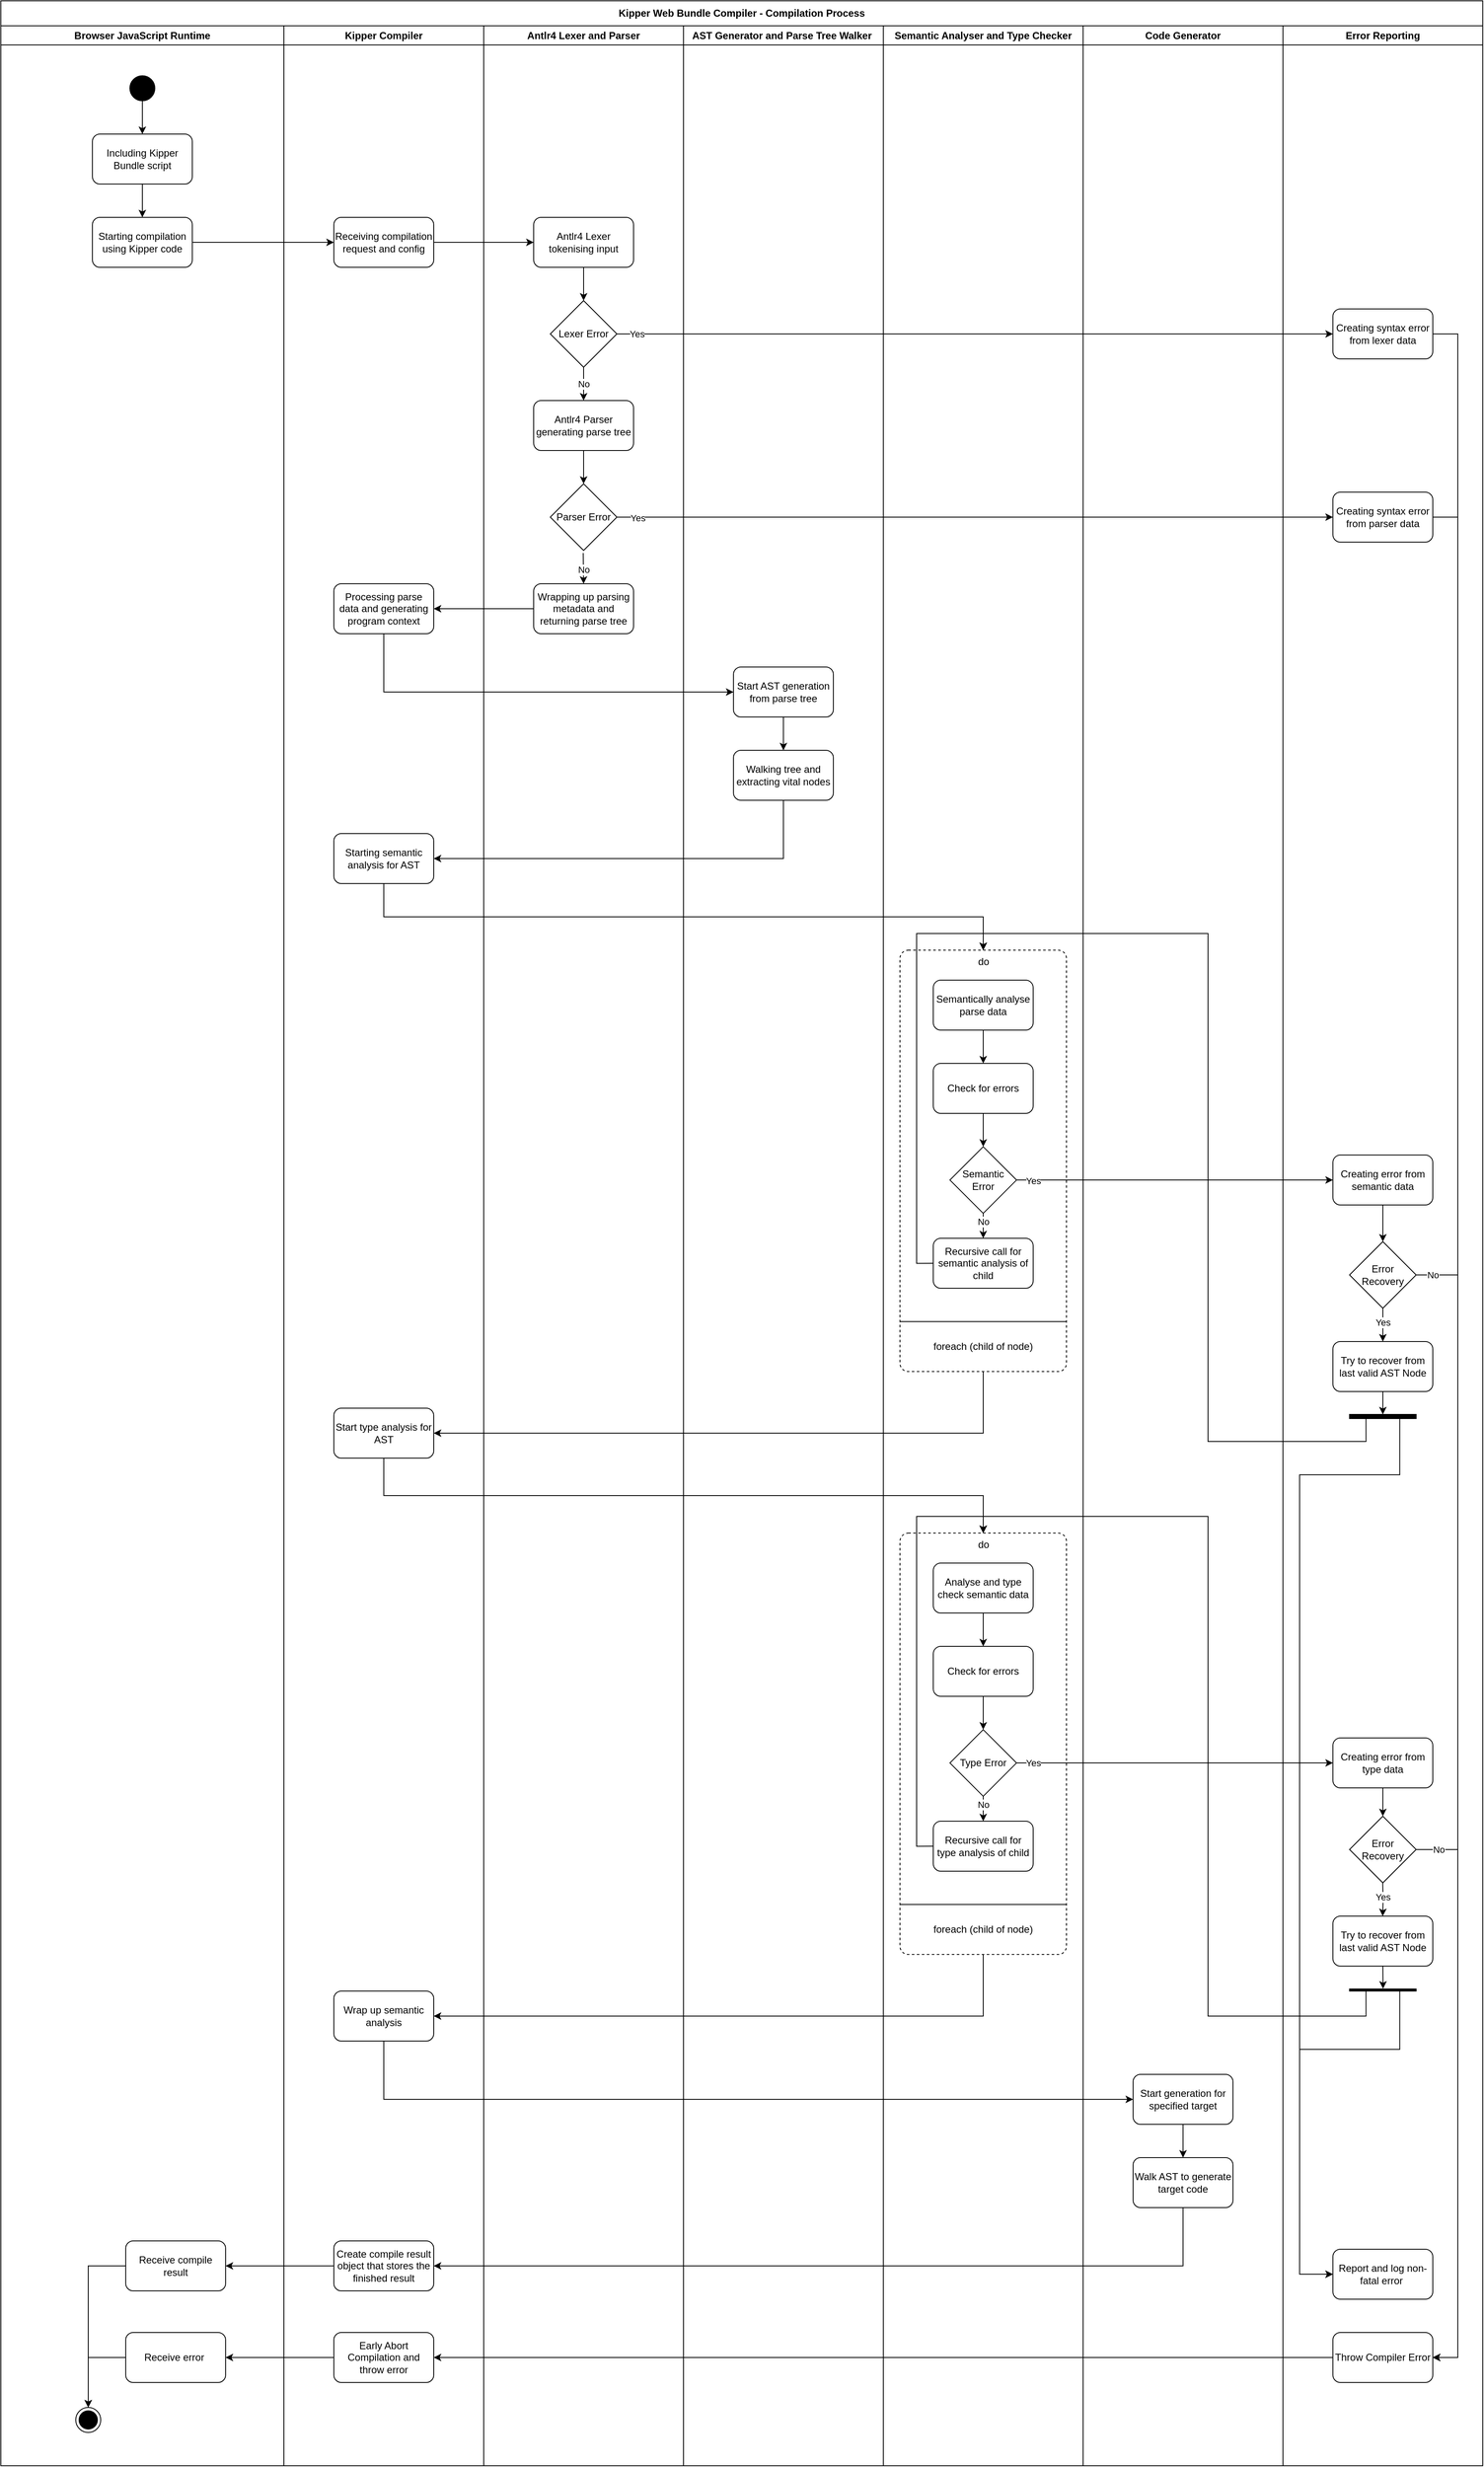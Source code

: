 <mxfile version="20.6.2" type="device"><diagram id="gKEPv_jkgYqBWtUEt1ZN" name="Page-1"><mxGraphModel dx="1354" dy="811" grid="1" gridSize="10" guides="1" tooltips="1" connect="1" arrows="1" fold="1" page="1" pageScale="1" pageWidth="827" pageHeight="1169" math="0" shadow="0"><root><mxCell id="0"/><mxCell id="1" parent="0"/><mxCell id="rTrIxMH_rLKdapRBKANG-1" value="Kipper Web Bundle Compiler - Compilation Process" style="swimlane;whiteSpace=wrap;html=1;startSize=30;" parent="1" vertex="1"><mxGeometry x="200" y="500" width="1780" height="2960" as="geometry"/></mxCell><mxCell id="rTrIxMH_rLKdapRBKANG-39" value="Browser JavaScript Runtime" style="swimlane;whiteSpace=wrap;html=1;startSize=23;" parent="rTrIxMH_rLKdapRBKANG-1" vertex="1"><mxGeometry y="30" width="340" height="2930" as="geometry"/></mxCell><mxCell id="lD_fsvYOHyx501Wu2xE4-50" style="edgeStyle=orthogonalEdgeStyle;rounded=0;orthogonalLoop=1;jettySize=auto;html=1;exitX=0.5;exitY=1;exitDx=0;exitDy=0;entryX=0.5;entryY=0;entryDx=0;entryDy=0;" parent="rTrIxMH_rLKdapRBKANG-39" source="lD_fsvYOHyx501Wu2xE4-48" target="lD_fsvYOHyx501Wu2xE4-49" edge="1"><mxGeometry relative="1" as="geometry"/></mxCell><mxCell id="lD_fsvYOHyx501Wu2xE4-48" value="" style="ellipse;fillColor=strokeColor;" parent="rTrIxMH_rLKdapRBKANG-39" vertex="1"><mxGeometry x="155" y="60" width="30" height="30" as="geometry"/></mxCell><mxCell id="lD_fsvYOHyx501Wu2xE4-54" style="edgeStyle=orthogonalEdgeStyle;rounded=0;orthogonalLoop=1;jettySize=auto;html=1;exitX=0.5;exitY=1;exitDx=0;exitDy=0;entryX=0.5;entryY=0;entryDx=0;entryDy=0;" parent="rTrIxMH_rLKdapRBKANG-39" source="lD_fsvYOHyx501Wu2xE4-49" target="lD_fsvYOHyx501Wu2xE4-53" edge="1"><mxGeometry relative="1" as="geometry"/></mxCell><mxCell id="lD_fsvYOHyx501Wu2xE4-49" value="Including Kipper Bundle script" style="rounded=1;whiteSpace=wrap;html=1;" parent="rTrIxMH_rLKdapRBKANG-39" vertex="1"><mxGeometry x="110" y="130" width="120" height="60" as="geometry"/></mxCell><mxCell id="lD_fsvYOHyx501Wu2xE4-53" value="Starting compilation using Kipper code" style="rounded=1;whiteSpace=wrap;html=1;" parent="rTrIxMH_rLKdapRBKANG-39" vertex="1"><mxGeometry x="110" y="230" width="120" height="60" as="geometry"/></mxCell><mxCell id="qNnWSE11q1p4gsckMTy1-138" value="Receive compile result" style="rounded=1;whiteSpace=wrap;html=1;" parent="rTrIxMH_rLKdapRBKANG-39" vertex="1"><mxGeometry x="150" y="2660" width="120" height="60" as="geometry"/></mxCell><mxCell id="lD_fsvYOHyx501Wu2xE4-98" value="Receive error&amp;nbsp;" style="rounded=1;whiteSpace=wrap;html=1;" parent="rTrIxMH_rLKdapRBKANG-39" vertex="1"><mxGeometry x="150" y="2770" width="120" height="60" as="geometry"/></mxCell><mxCell id="lD_fsvYOHyx501Wu2xE4-45" value="Kipper Compiler" style="swimlane;whiteSpace=wrap;html=1;startSize=23;" parent="rTrIxMH_rLKdapRBKANG-1" vertex="1"><mxGeometry x="340" y="30" width="240" height="2930" as="geometry"/></mxCell><mxCell id="lD_fsvYOHyx501Wu2xE4-55" value="Receiving compilation request and config" style="rounded=1;whiteSpace=wrap;html=1;" parent="lD_fsvYOHyx501Wu2xE4-45" vertex="1"><mxGeometry x="60" y="230" width="120" height="60" as="geometry"/></mxCell><mxCell id="lD_fsvYOHyx501Wu2xE4-62" value="Processing parse data and generating program context" style="rounded=1;whiteSpace=wrap;html=1;" parent="lD_fsvYOHyx501Wu2xE4-45" vertex="1"><mxGeometry x="60" y="670" width="120" height="60" as="geometry"/></mxCell><mxCell id="lD_fsvYOHyx501Wu2xE4-131" value="Starting semantic analysis for AST" style="rounded=1;whiteSpace=wrap;html=1;" parent="lD_fsvYOHyx501Wu2xE4-45" vertex="1"><mxGeometry x="60" y="970" width="120" height="60" as="geometry"/></mxCell><mxCell id="qNnWSE11q1p4gsckMTy1-84" value="Start type analysis for AST" style="rounded=1;whiteSpace=wrap;html=1;" parent="lD_fsvYOHyx501Wu2xE4-45" vertex="1"><mxGeometry x="60" y="1660" width="120" height="60" as="geometry"/></mxCell><mxCell id="qNnWSE11q1p4gsckMTy1-105" value="Wrap up semantic analysis" style="rounded=1;whiteSpace=wrap;html=1;" parent="lD_fsvYOHyx501Wu2xE4-45" vertex="1"><mxGeometry x="60" y="2360" width="120" height="60" as="geometry"/></mxCell><mxCell id="qNnWSE11q1p4gsckMTy1-135" value="Create compile result object that stores the finished result" style="rounded=1;whiteSpace=wrap;html=1;" parent="lD_fsvYOHyx501Wu2xE4-45" vertex="1"><mxGeometry x="60" y="2660" width="120" height="60" as="geometry"/></mxCell><mxCell id="lD_fsvYOHyx501Wu2xE4-46" value="Antlr4 Lexer and Parser" style="swimlane;whiteSpace=wrap;html=1;" parent="rTrIxMH_rLKdapRBKANG-1" vertex="1"><mxGeometry x="580" y="30" width="240" height="2930" as="geometry"/></mxCell><mxCell id="lD_fsvYOHyx501Wu2xE4-77" style="edgeStyle=orthogonalEdgeStyle;rounded=0;orthogonalLoop=1;jettySize=auto;html=1;exitX=0.5;exitY=1;exitDx=0;exitDy=0;entryX=0.5;entryY=0;entryDx=0;entryDy=0;" parent="lD_fsvYOHyx501Wu2xE4-46" source="lD_fsvYOHyx501Wu2xE4-57" target="lD_fsvYOHyx501Wu2xE4-76" edge="1"><mxGeometry relative="1" as="geometry"/></mxCell><mxCell id="lD_fsvYOHyx501Wu2xE4-57" value="Antlr4 Lexer tokenising input" style="rounded=1;whiteSpace=wrap;html=1;" parent="lD_fsvYOHyx501Wu2xE4-46" vertex="1"><mxGeometry x="60" y="230" width="120" height="60" as="geometry"/></mxCell><mxCell id="lD_fsvYOHyx501Wu2xE4-118" style="edgeStyle=orthogonalEdgeStyle;rounded=0;orthogonalLoop=1;jettySize=auto;html=1;exitX=0.5;exitY=1;exitDx=0;exitDy=0;entryX=0.5;entryY=0;entryDx=0;entryDy=0;" parent="lD_fsvYOHyx501Wu2xE4-46" source="lD_fsvYOHyx501Wu2xE4-59" target="lD_fsvYOHyx501Wu2xE4-117" edge="1"><mxGeometry relative="1" as="geometry"/></mxCell><mxCell id="lD_fsvYOHyx501Wu2xE4-59" value="Antlr4 Parser generating parse tree" style="rounded=1;whiteSpace=wrap;html=1;" parent="lD_fsvYOHyx501Wu2xE4-46" vertex="1"><mxGeometry x="60" y="450" width="120" height="60" as="geometry"/></mxCell><mxCell id="lD_fsvYOHyx501Wu2xE4-61" value="Wrapping up parsing metadata and returning parse tree" style="rounded=1;whiteSpace=wrap;html=1;" parent="lD_fsvYOHyx501Wu2xE4-46" vertex="1"><mxGeometry x="60" y="670" width="120" height="60" as="geometry"/></mxCell><mxCell id="lD_fsvYOHyx501Wu2xE4-79" style="edgeStyle=orthogonalEdgeStyle;rounded=0;orthogonalLoop=1;jettySize=auto;html=1;exitX=0.5;exitY=1;exitDx=0;exitDy=0;entryX=0.5;entryY=0;entryDx=0;entryDy=0;" parent="lD_fsvYOHyx501Wu2xE4-46" source="lD_fsvYOHyx501Wu2xE4-76" target="lD_fsvYOHyx501Wu2xE4-59" edge="1"><mxGeometry relative="1" as="geometry"><mxPoint x="250" y="520" as="targetPoint"/></mxGeometry></mxCell><mxCell id="lD_fsvYOHyx501Wu2xE4-83" value="No" style="edgeLabel;html=1;align=center;verticalAlign=middle;resizable=0;points=[];rotation=0;" parent="lD_fsvYOHyx501Wu2xE4-79" vertex="1" connectable="0"><mxGeometry x="-0.709" y="1" relative="1" as="geometry"><mxPoint x="-1" y="14" as="offset"/></mxGeometry></mxCell><mxCell id="lD_fsvYOHyx501Wu2xE4-76" value="Lexer Error" style="rhombus;whiteSpace=wrap;html=1;" parent="lD_fsvYOHyx501Wu2xE4-46" vertex="1"><mxGeometry x="80" y="330" width="80" height="80" as="geometry"/></mxCell><mxCell id="lD_fsvYOHyx501Wu2xE4-117" value="Parser Error" style="rhombus;whiteSpace=wrap;html=1;" parent="lD_fsvYOHyx501Wu2xE4-46" vertex="1"><mxGeometry x="80" y="550" width="80" height="80" as="geometry"/></mxCell><mxCell id="lD_fsvYOHyx501Wu2xE4-128" style="edgeStyle=orthogonalEdgeStyle;rounded=0;orthogonalLoop=1;jettySize=auto;html=1;exitX=0.494;exitY=1.039;exitDx=0;exitDy=0;entryX=0.5;entryY=0;entryDx=0;entryDy=0;exitPerimeter=0;" parent="lD_fsvYOHyx501Wu2xE4-46" source="lD_fsvYOHyx501Wu2xE4-117" target="lD_fsvYOHyx501Wu2xE4-61" edge="1"><mxGeometry relative="1" as="geometry"><mxPoint x="130" y="420" as="sourcePoint"/><mxPoint x="130" y="460" as="targetPoint"/></mxGeometry></mxCell><mxCell id="lD_fsvYOHyx501Wu2xE4-129" value="No" style="edgeLabel;html=1;align=center;verticalAlign=middle;resizable=0;points=[];rotation=0;" parent="lD_fsvYOHyx501Wu2xE4-128" vertex="1" connectable="0"><mxGeometry x="-0.709" y="1" relative="1" as="geometry"><mxPoint x="-1" y="14" as="offset"/></mxGeometry></mxCell><mxCell id="lD_fsvYOHyx501Wu2xE4-51" value="Semantic Analyser and Type Checker" style="swimlane;whiteSpace=wrap;html=1;" parent="rTrIxMH_rLKdapRBKANG-1" vertex="1"><mxGeometry x="1060" y="30" width="240" height="2930" as="geometry"/></mxCell><mxCell id="PXY_vTfpR6_ZcEI7w9oy-1" value="do" style="html=1;align=center;verticalAlign=top;rounded=1;absoluteArcSize=1;arcSize=20;dashed=1;" parent="lD_fsvYOHyx501Wu2xE4-51" vertex="1"><mxGeometry x="20" y="1110" width="200" height="506.05" as="geometry"/></mxCell><mxCell id="qNnWSE11q1p4gsckMTy1-1" value="foreach (child of node)" style="text;html=1;strokeColor=none;fillColor=none;align=center;verticalAlign=middle;whiteSpace=wrap;rounded=0;" parent="lD_fsvYOHyx501Wu2xE4-51" vertex="1"><mxGeometry x="20" y="1556.05" width="200" height="60" as="geometry"/></mxCell><mxCell id="qNnWSE11q1p4gsckMTy1-3" value="" style="endArrow=none;html=1;rounded=0;exitX=0;exitY=0;exitDx=0;exitDy=0;entryX=1;entryY=0;entryDx=0;entryDy=0;" parent="lD_fsvYOHyx501Wu2xE4-51" source="qNnWSE11q1p4gsckMTy1-1" target="qNnWSE11q1p4gsckMTy1-1" edge="1"><mxGeometry width="50" height="50" relative="1" as="geometry"><mxPoint x="170" y="1460" as="sourcePoint"/><mxPoint x="220" y="1410" as="targetPoint"/></mxGeometry></mxCell><mxCell id="1PVicmv3kLT_THhFPuSL-1" style="edgeStyle=orthogonalEdgeStyle;rounded=0;orthogonalLoop=1;jettySize=auto;html=1;exitX=0;exitY=0.5;exitDx=0;exitDy=0;entryX=0.5;entryY=0;entryDx=0;entryDy=0;strokeColor=default;strokeWidth=1;endArrow=classic;endFill=1;" parent="lD_fsvYOHyx501Wu2xE4-51" source="qNnWSE11q1p4gsckMTy1-4" target="PXY_vTfpR6_ZcEI7w9oy-1" edge="1"><mxGeometry relative="1" as="geometry"><Array as="points"><mxPoint x="40" y="1486"/><mxPoint x="40" y="1090"/><mxPoint x="120" y="1090"/></Array></mxGeometry></mxCell><mxCell id="qNnWSE11q1p4gsckMTy1-4" value="Recursive call for semantic analysis of child" style="rounded=1;whiteSpace=wrap;html=1;strokeColor=default;fillColor=none;" parent="lD_fsvYOHyx501Wu2xE4-51" vertex="1"><mxGeometry x="60" y="1456.05" width="120" height="60" as="geometry"/></mxCell><mxCell id="qNnWSE11q1p4gsckMTy1-6" value="Semantically analyse&lt;br&gt;parse data" style="rounded=1;whiteSpace=wrap;html=1;strokeColor=default;fillColor=none;" parent="lD_fsvYOHyx501Wu2xE4-51" vertex="1"><mxGeometry x="60" y="1146.05" width="120" height="60" as="geometry"/></mxCell><mxCell id="qNnWSE11q1p4gsckMTy1-71" style="edgeStyle=orthogonalEdgeStyle;rounded=0;orthogonalLoop=1;jettySize=auto;html=1;exitX=0.5;exitY=1;exitDx=0;exitDy=0;entryX=0.5;entryY=0;entryDx=0;entryDy=0;" parent="lD_fsvYOHyx501Wu2xE4-51" source="qNnWSE11q1p4gsckMTy1-7" target="qNnWSE11q1p4gsckMTy1-70" edge="1"><mxGeometry relative="1" as="geometry"/></mxCell><mxCell id="qNnWSE11q1p4gsckMTy1-7" value="Check for errors" style="rounded=1;whiteSpace=wrap;html=1;strokeColor=default;fillColor=none;" parent="lD_fsvYOHyx501Wu2xE4-51" vertex="1"><mxGeometry x="60" y="1246.05" width="120" height="60" as="geometry"/></mxCell><mxCell id="qNnWSE11q1p4gsckMTy1-8" style="edgeStyle=orthogonalEdgeStyle;rounded=0;orthogonalLoop=1;jettySize=auto;html=1;exitX=0.5;exitY=1;exitDx=0;exitDy=0;entryX=0.5;entryY=0;entryDx=0;entryDy=0;" parent="lD_fsvYOHyx501Wu2xE4-51" source="qNnWSE11q1p4gsckMTy1-6" target="qNnWSE11q1p4gsckMTy1-7" edge="1"><mxGeometry relative="1" as="geometry"/></mxCell><mxCell id="qNnWSE11q1p4gsckMTy1-72" style="edgeStyle=orthogonalEdgeStyle;rounded=0;orthogonalLoop=1;jettySize=auto;html=1;exitX=0.5;exitY=1;exitDx=0;exitDy=0;entryX=0.5;entryY=0;entryDx=0;entryDy=0;" parent="lD_fsvYOHyx501Wu2xE4-51" source="qNnWSE11q1p4gsckMTy1-70" target="qNnWSE11q1p4gsckMTy1-4" edge="1"><mxGeometry relative="1" as="geometry"><mxPoint x="-70" y="1356.05" as="sourcePoint"/><mxPoint x="-70" y="1456.05" as="targetPoint"/><Array as="points"><mxPoint x="120" y="1446.05"/><mxPoint x="120" y="1446.05"/></Array></mxGeometry></mxCell><mxCell id="qNnWSE11q1p4gsckMTy1-83" value="No" style="edgeLabel;html=1;align=center;verticalAlign=middle;resizable=0;points=[];" parent="qNnWSE11q1p4gsckMTy1-72" vertex="1" connectable="0"><mxGeometry x="0.529" y="-1" relative="1" as="geometry"><mxPoint x="1" y="-13" as="offset"/></mxGeometry></mxCell><mxCell id="qNnWSE11q1p4gsckMTy1-70" value="Semantic Error" style="rhombus;whiteSpace=wrap;html=1;" parent="lD_fsvYOHyx501Wu2xE4-51" vertex="1"><mxGeometry x="80" y="1346.05" width="80" height="80" as="geometry"/></mxCell><mxCell id="qNnWSE11q1p4gsckMTy1-87" value="do" style="html=1;align=center;verticalAlign=top;rounded=1;absoluteArcSize=1;arcSize=20;dashed=1;" parent="lD_fsvYOHyx501Wu2xE4-51" vertex="1"><mxGeometry x="20" y="1810.0" width="200" height="506.05" as="geometry"/></mxCell><mxCell id="qNnWSE11q1p4gsckMTy1-88" value="foreach (child of node)" style="text;html=1;strokeColor=none;fillColor=none;align=center;verticalAlign=middle;whiteSpace=wrap;rounded=0;" parent="lD_fsvYOHyx501Wu2xE4-51" vertex="1"><mxGeometry x="20" y="2256.05" width="200" height="60" as="geometry"/></mxCell><mxCell id="qNnWSE11q1p4gsckMTy1-89" value="" style="endArrow=none;html=1;rounded=0;exitX=0;exitY=0;exitDx=0;exitDy=0;entryX=1;entryY=0;entryDx=0;entryDy=0;" parent="lD_fsvYOHyx501Wu2xE4-51" source="qNnWSE11q1p4gsckMTy1-88" target="qNnWSE11q1p4gsckMTy1-88" edge="1"><mxGeometry width="50" height="50" relative="1" as="geometry"><mxPoint x="-1090" y="1610.0" as="sourcePoint"/><mxPoint x="-1040" y="1560.0" as="targetPoint"/></mxGeometry></mxCell><mxCell id="1PVicmv3kLT_THhFPuSL-2" style="edgeStyle=orthogonalEdgeStyle;rounded=0;orthogonalLoop=1;jettySize=auto;html=1;exitX=0;exitY=0.5;exitDx=0;exitDy=0;entryX=0.5;entryY=0;entryDx=0;entryDy=0;strokeColor=default;strokeWidth=1;endArrow=classic;endFill=1;" parent="lD_fsvYOHyx501Wu2xE4-51" source="qNnWSE11q1p4gsckMTy1-91" target="qNnWSE11q1p4gsckMTy1-87" edge="1"><mxGeometry relative="1" as="geometry"><Array as="points"><mxPoint x="40" y="2186"/><mxPoint x="40" y="1790"/><mxPoint x="120" y="1790"/></Array></mxGeometry></mxCell><mxCell id="qNnWSE11q1p4gsckMTy1-91" value="Recursive call for type analysis of child" style="rounded=1;whiteSpace=wrap;html=1;strokeColor=default;fillColor=none;" parent="lD_fsvYOHyx501Wu2xE4-51" vertex="1"><mxGeometry x="60" y="2156.05" width="120" height="60" as="geometry"/></mxCell><mxCell id="qNnWSE11q1p4gsckMTy1-92" value="Analyse and type check semantic data" style="rounded=1;whiteSpace=wrap;html=1;strokeColor=default;fillColor=none;" parent="lD_fsvYOHyx501Wu2xE4-51" vertex="1"><mxGeometry x="60" y="1846.05" width="120" height="60" as="geometry"/></mxCell><mxCell id="qNnWSE11q1p4gsckMTy1-94" value="Check for errors" style="rounded=1;whiteSpace=wrap;html=1;strokeColor=default;fillColor=none;" parent="lD_fsvYOHyx501Wu2xE4-51" vertex="1"><mxGeometry x="60" y="1946.05" width="120" height="60" as="geometry"/></mxCell><mxCell id="qNnWSE11q1p4gsckMTy1-95" style="edgeStyle=orthogonalEdgeStyle;rounded=0;orthogonalLoop=1;jettySize=auto;html=1;exitX=0.5;exitY=1;exitDx=0;exitDy=0;entryX=0.5;entryY=0;entryDx=0;entryDy=0;" parent="lD_fsvYOHyx501Wu2xE4-51" source="qNnWSE11q1p4gsckMTy1-92" target="qNnWSE11q1p4gsckMTy1-94" edge="1"><mxGeometry relative="1" as="geometry"/></mxCell><mxCell id="qNnWSE11q1p4gsckMTy1-96" style="edgeStyle=orthogonalEdgeStyle;rounded=0;orthogonalLoop=1;jettySize=auto;html=1;exitX=0.5;exitY=1;exitDx=0;exitDy=0;entryX=0.5;entryY=0;entryDx=0;entryDy=0;" parent="lD_fsvYOHyx501Wu2xE4-51" source="qNnWSE11q1p4gsckMTy1-98" target="qNnWSE11q1p4gsckMTy1-91" edge="1"><mxGeometry relative="1" as="geometry"><mxPoint x="-1330" y="1506.05" as="sourcePoint"/><mxPoint x="-1330" y="1606.05" as="targetPoint"/><Array as="points"><mxPoint x="120" y="2146.05"/><mxPoint x="120" y="2146.05"/></Array></mxGeometry></mxCell><mxCell id="qNnWSE11q1p4gsckMTy1-97" value="No" style="edgeLabel;html=1;align=center;verticalAlign=middle;resizable=0;points=[];" parent="qNnWSE11q1p4gsckMTy1-96" vertex="1" connectable="0"><mxGeometry x="0.529" y="-1" relative="1" as="geometry"><mxPoint x="1" y="-13" as="offset"/></mxGeometry></mxCell><mxCell id="qNnWSE11q1p4gsckMTy1-98" value="Type Error" style="rhombus;whiteSpace=wrap;html=1;" parent="lD_fsvYOHyx501Wu2xE4-51" vertex="1"><mxGeometry x="80" y="2046.05" width="80" height="80" as="geometry"/></mxCell><mxCell id="qNnWSE11q1p4gsckMTy1-93" style="edgeStyle=orthogonalEdgeStyle;rounded=0;orthogonalLoop=1;jettySize=auto;html=1;exitX=0.5;exitY=1;exitDx=0;exitDy=0;entryX=0.5;entryY=0;entryDx=0;entryDy=0;" parent="lD_fsvYOHyx501Wu2xE4-51" source="qNnWSE11q1p4gsckMTy1-94" target="qNnWSE11q1p4gsckMTy1-98" edge="1"><mxGeometry relative="1" as="geometry"/></mxCell><mxCell id="lD_fsvYOHyx501Wu2xE4-52" value="Code Generator" style="swimlane;whiteSpace=wrap;html=1;" parent="rTrIxMH_rLKdapRBKANG-1" vertex="1"><mxGeometry x="1300" y="30" width="240" height="2930" as="geometry"/></mxCell><mxCell id="qNnWSE11q1p4gsckMTy1-134" style="edgeStyle=orthogonalEdgeStyle;rounded=0;orthogonalLoop=1;jettySize=auto;html=1;exitX=0.5;exitY=1;exitDx=0;exitDy=0;entryX=0.5;entryY=0;entryDx=0;entryDy=0;" parent="lD_fsvYOHyx501Wu2xE4-52" source="qNnWSE11q1p4gsckMTy1-131" target="qNnWSE11q1p4gsckMTy1-133" edge="1"><mxGeometry relative="1" as="geometry"/></mxCell><mxCell id="qNnWSE11q1p4gsckMTy1-131" value="Start generation for specified target" style="rounded=1;whiteSpace=wrap;html=1;" parent="lD_fsvYOHyx501Wu2xE4-52" vertex="1"><mxGeometry x="60" y="2460" width="120" height="60" as="geometry"/></mxCell><mxCell id="qNnWSE11q1p4gsckMTy1-133" value="Walk AST to generate target code" style="rounded=1;whiteSpace=wrap;html=1;" parent="lD_fsvYOHyx501Wu2xE4-52" vertex="1"><mxGeometry x="60" y="2560" width="120" height="60" as="geometry"/></mxCell><mxCell id="lD_fsvYOHyx501Wu2xE4-56" style="edgeStyle=orthogonalEdgeStyle;rounded=0;orthogonalLoop=1;jettySize=auto;html=1;exitX=1;exitY=0.5;exitDx=0;exitDy=0;entryX=0;entryY=0.5;entryDx=0;entryDy=0;" parent="rTrIxMH_rLKdapRBKANG-1" source="lD_fsvYOHyx501Wu2xE4-53" target="lD_fsvYOHyx501Wu2xE4-55" edge="1"><mxGeometry relative="1" as="geometry"/></mxCell><mxCell id="lD_fsvYOHyx501Wu2xE4-58" style="edgeStyle=orthogonalEdgeStyle;rounded=0;orthogonalLoop=1;jettySize=auto;html=1;exitX=1;exitY=0.5;exitDx=0;exitDy=0;entryX=0;entryY=0.5;entryDx=0;entryDy=0;" parent="rTrIxMH_rLKdapRBKANG-1" source="lD_fsvYOHyx501Wu2xE4-55" target="lD_fsvYOHyx501Wu2xE4-57" edge="1"><mxGeometry relative="1" as="geometry"/></mxCell><mxCell id="lD_fsvYOHyx501Wu2xE4-63" value="" style="edgeStyle=orthogonalEdgeStyle;rounded=0;orthogonalLoop=1;jettySize=auto;html=1;" parent="rTrIxMH_rLKdapRBKANG-1" source="lD_fsvYOHyx501Wu2xE4-61" target="lD_fsvYOHyx501Wu2xE4-62" edge="1"><mxGeometry relative="1" as="geometry"/></mxCell><mxCell id="lD_fsvYOHyx501Wu2xE4-94" style="edgeStyle=orthogonalEdgeStyle;rounded=0;orthogonalLoop=1;jettySize=auto;html=1;exitX=1;exitY=0.5;exitDx=0;exitDy=0;entryX=0;entryY=0.5;entryDx=0;entryDy=0;" parent="rTrIxMH_rLKdapRBKANG-1" source="lD_fsvYOHyx501Wu2xE4-76" target="lD_fsvYOHyx501Wu2xE4-103" edge="1"><mxGeometry relative="1" as="geometry"><mxPoint x="1500" y="400" as="targetPoint"/></mxGeometry></mxCell><mxCell id="lD_fsvYOHyx501Wu2xE4-95" value="Yes" style="edgeLabel;html=1;align=center;verticalAlign=middle;resizable=0;points=[];" parent="lD_fsvYOHyx501Wu2xE4-94" vertex="1" connectable="0"><mxGeometry x="-0.952" y="-1" relative="1" as="geometry"><mxPoint x="3" y="-1" as="offset"/></mxGeometry></mxCell><mxCell id="lD_fsvYOHyx501Wu2xE4-102" value="Error Reporting" style="swimlane;whiteSpace=wrap;html=1;" parent="rTrIxMH_rLKdapRBKANG-1" vertex="1"><mxGeometry x="1540" y="30" width="240" height="2930" as="geometry"/></mxCell><mxCell id="lD_fsvYOHyx501Wu2xE4-103" value="Creating syntax error from lexer data" style="rounded=1;whiteSpace=wrap;html=1;" parent="lD_fsvYOHyx501Wu2xE4-102" vertex="1"><mxGeometry x="60" y="340" width="120" height="60" as="geometry"/></mxCell><mxCell id="lD_fsvYOHyx501Wu2xE4-124" value="Creating syntax error from parser data" style="rounded=1;whiteSpace=wrap;html=1;" parent="lD_fsvYOHyx501Wu2xE4-102" vertex="1"><mxGeometry x="60" y="560" width="120" height="60" as="geometry"/></mxCell><mxCell id="qNnWSE11q1p4gsckMTy1-112" style="edgeStyle=orthogonalEdgeStyle;rounded=0;orthogonalLoop=1;jettySize=auto;html=1;exitX=0.5;exitY=1;exitDx=0;exitDy=0;entryX=0.5;entryY=0;entryDx=0;entryDy=0;" parent="lD_fsvYOHyx501Wu2xE4-102" source="qNnWSE11q1p4gsckMTy1-75" target="qNnWSE11q1p4gsckMTy1-111" edge="1"><mxGeometry relative="1" as="geometry"/></mxCell><mxCell id="qNnWSE11q1p4gsckMTy1-75" value="Creating error from semantic data" style="rounded=1;whiteSpace=wrap;html=1;" parent="lD_fsvYOHyx501Wu2xE4-102" vertex="1"><mxGeometry x="60" y="1356.05" width="120" height="60" as="geometry"/></mxCell><mxCell id="qNnWSE11q1p4gsckMTy1-123" value="" style="edgeStyle=orthogonalEdgeStyle;rounded=0;orthogonalLoop=1;jettySize=auto;html=1;" parent="lD_fsvYOHyx501Wu2xE4-102" source="qNnWSE11q1p4gsckMTy1-101" target="qNnWSE11q1p4gsckMTy1-120" edge="1"><mxGeometry relative="1" as="geometry"/></mxCell><mxCell id="qNnWSE11q1p4gsckMTy1-101" value="Creating error from type data" style="rounded=1;whiteSpace=wrap;html=1;" parent="lD_fsvYOHyx501Wu2xE4-102" vertex="1"><mxGeometry x="60" y="2056.05" width="120" height="60" as="geometry"/></mxCell><mxCell id="qNnWSE11q1p4gsckMTy1-117" style="edgeStyle=orthogonalEdgeStyle;rounded=0;orthogonalLoop=1;jettySize=auto;html=1;exitX=0.5;exitY=1;exitDx=0;exitDy=0;entryX=0.5;entryY=0;entryDx=0;entryDy=0;" parent="lD_fsvYOHyx501Wu2xE4-102" source="qNnWSE11q1p4gsckMTy1-111" target="qNnWSE11q1p4gsckMTy1-116" edge="1"><mxGeometry relative="1" as="geometry"><mxPoint x="210" y="1570" as="targetPoint"/><Array as="points"/></mxGeometry></mxCell><mxCell id="qNnWSE11q1p4gsckMTy1-127" value="Yes" style="edgeLabel;html=1;align=center;verticalAlign=middle;resizable=0;points=[];" parent="qNnWSE11q1p4gsckMTy1-117" vertex="1" connectable="0"><mxGeometry x="-0.387" y="-1" relative="1" as="geometry"><mxPoint x="1" y="4" as="offset"/></mxGeometry></mxCell><mxCell id="qNnWSE11q1p4gsckMTy1-111" value="Error Recovery" style="rhombus;whiteSpace=wrap;html=1;" parent="lD_fsvYOHyx501Wu2xE4-102" vertex="1"><mxGeometry x="80" y="1460" width="80" height="80" as="geometry"/></mxCell><mxCell id="y4kjYGuphGOJIPJwW7Hs-2" style="edgeStyle=orthogonalEdgeStyle;rounded=0;orthogonalLoop=1;jettySize=auto;html=1;exitX=0.5;exitY=1;exitDx=0;exitDy=0;strokeColor=default;strokeWidth=1;endArrow=classic;endFill=1;" parent="lD_fsvYOHyx501Wu2xE4-102" source="qNnWSE11q1p4gsckMTy1-116" target="y4kjYGuphGOJIPJwW7Hs-1" edge="1"><mxGeometry relative="1" as="geometry"/></mxCell><mxCell id="qNnWSE11q1p4gsckMTy1-116" value="Try to recover from last valid AST Node" style="rounded=1;whiteSpace=wrap;html=1;" parent="lD_fsvYOHyx501Wu2xE4-102" vertex="1"><mxGeometry x="60" y="1580" width="120" height="60" as="geometry"/></mxCell><mxCell id="qNnWSE11q1p4gsckMTy1-120" value="Error Recovery" style="rhombus;whiteSpace=wrap;html=1;" parent="lD_fsvYOHyx501Wu2xE4-102" vertex="1"><mxGeometry x="80" y="2150" width="80" height="80" as="geometry"/></mxCell><mxCell id="y4kjYGuphGOJIPJwW7Hs-9" style="edgeStyle=orthogonalEdgeStyle;rounded=0;orthogonalLoop=1;jettySize=auto;html=1;exitX=0.5;exitY=1;exitDx=0;exitDy=0;entryX=-0.151;entryY=0.497;entryDx=0;entryDy=0;entryPerimeter=0;strokeColor=default;strokeWidth=1;endArrow=classic;endFill=1;" parent="lD_fsvYOHyx501Wu2xE4-102" source="qNnWSE11q1p4gsckMTy1-121" target="y4kjYGuphGOJIPJwW7Hs-6" edge="1"><mxGeometry relative="1" as="geometry"/></mxCell><mxCell id="qNnWSE11q1p4gsckMTy1-121" value="Try to recover from last valid AST Node" style="rounded=1;whiteSpace=wrap;html=1;" parent="lD_fsvYOHyx501Wu2xE4-102" vertex="1"><mxGeometry x="60" y="2270" width="120" height="60" as="geometry"/></mxCell><mxCell id="qNnWSE11q1p4gsckMTy1-119" style="edgeStyle=orthogonalEdgeStyle;rounded=0;orthogonalLoop=1;jettySize=auto;html=1;exitX=0.5;exitY=1;exitDx=0;exitDy=0;entryX=0.5;entryY=0;entryDx=0;entryDy=0;" parent="lD_fsvYOHyx501Wu2xE4-102" edge="1"><mxGeometry relative="1" as="geometry"><mxPoint x="119.83" y="2230" as="sourcePoint"/><mxPoint x="119.83" y="2270" as="targetPoint"/></mxGeometry></mxCell><mxCell id="qNnWSE11q1p4gsckMTy1-130" value="Yes" style="edgeLabel;html=1;align=center;verticalAlign=middle;resizable=0;points=[];" parent="qNnWSE11q1p4gsckMTy1-119" vertex="1" connectable="0"><mxGeometry x="-0.833" y="-2" relative="1" as="geometry"><mxPoint x="2" y="13" as="offset"/></mxGeometry></mxCell><mxCell id="lD_fsvYOHyx501Wu2xE4-96" value="" style="ellipse;html=1;shape=endState;fillColor=strokeColor;" parent="lD_fsvYOHyx501Wu2xE4-102" vertex="1"><mxGeometry x="-1450" y="2860" width="30" height="30" as="geometry"/></mxCell><mxCell id="lD_fsvYOHyx501Wu2xE4-111" value="Early Abort Compilation and throw error" style="rounded=1;whiteSpace=wrap;html=1;" parent="lD_fsvYOHyx501Wu2xE4-102" vertex="1"><mxGeometry x="-1140" y="2770" width="120" height="60" as="geometry"/></mxCell><mxCell id="lD_fsvYOHyx501Wu2xE4-104" value="Throw Compiler Error" style="rounded=1;whiteSpace=wrap;html=1;" parent="lD_fsvYOHyx501Wu2xE4-102" vertex="1"><mxGeometry x="60" y="2770" width="120" height="60" as="geometry"/></mxCell><mxCell id="lD_fsvYOHyx501Wu2xE4-115" style="edgeStyle=orthogonalEdgeStyle;rounded=0;orthogonalLoop=1;jettySize=auto;html=1;exitX=0;exitY=0.5;exitDx=0;exitDy=0;entryX=1;entryY=0.5;entryDx=0;entryDy=0;" parent="lD_fsvYOHyx501Wu2xE4-102" source="lD_fsvYOHyx501Wu2xE4-104" target="lD_fsvYOHyx501Wu2xE4-111" edge="1"><mxGeometry relative="1" as="geometry"/></mxCell><mxCell id="lD_fsvYOHyx501Wu2xE4-116" style="edgeStyle=orthogonalEdgeStyle;rounded=0;orthogonalLoop=1;jettySize=auto;html=1;exitX=1;exitY=0.5;exitDx=0;exitDy=0;entryX=1;entryY=0.5;entryDx=0;entryDy=0;" parent="lD_fsvYOHyx501Wu2xE4-102" source="lD_fsvYOHyx501Wu2xE4-103" target="lD_fsvYOHyx501Wu2xE4-104" edge="1"><mxGeometry relative="1" as="geometry"><Array as="points"><mxPoint x="210" y="370"/><mxPoint x="210" y="2800"/></Array></mxGeometry></mxCell><mxCell id="lD_fsvYOHyx501Wu2xE4-127" style="edgeStyle=orthogonalEdgeStyle;rounded=0;orthogonalLoop=1;jettySize=auto;html=1;exitX=1;exitY=0.5;exitDx=0;exitDy=0;entryX=1;entryY=0.5;entryDx=0;entryDy=0;" parent="lD_fsvYOHyx501Wu2xE4-102" source="lD_fsvYOHyx501Wu2xE4-124" target="lD_fsvYOHyx501Wu2xE4-104" edge="1"><mxGeometry relative="1" as="geometry"><Array as="points"><mxPoint x="210" y="590"/><mxPoint x="210" y="2800"/></Array></mxGeometry></mxCell><mxCell id="qNnWSE11q1p4gsckMTy1-77" style="edgeStyle=orthogonalEdgeStyle;rounded=0;orthogonalLoop=1;jettySize=auto;html=1;exitX=1;exitY=0.5;exitDx=0;exitDy=0;entryX=1;entryY=0.5;entryDx=0;entryDy=0;" parent="lD_fsvYOHyx501Wu2xE4-102" source="qNnWSE11q1p4gsckMTy1-111" target="lD_fsvYOHyx501Wu2xE4-104" edge="1"><mxGeometry relative="1" as="geometry"><Array as="points"><mxPoint x="210" y="1500"/><mxPoint x="210" y="2800"/></Array></mxGeometry></mxCell><mxCell id="qNnWSE11q1p4gsckMTy1-113" value="No" style="edgeLabel;html=1;align=center;verticalAlign=middle;resizable=0;points=[];" parent="qNnWSE11q1p4gsckMTy1-77" vertex="1" connectable="0"><mxGeometry x="-0.972" relative="1" as="geometry"><mxPoint as="offset"/></mxGeometry></mxCell><mxCell id="qNnWSE11q1p4gsckMTy1-124" style="edgeStyle=orthogonalEdgeStyle;rounded=0;orthogonalLoop=1;jettySize=auto;html=1;exitX=1;exitY=0.5;exitDx=0;exitDy=0;entryX=1;entryY=0.5;entryDx=0;entryDy=0;" parent="lD_fsvYOHyx501Wu2xE4-102" source="qNnWSE11q1p4gsckMTy1-120" target="lD_fsvYOHyx501Wu2xE4-104" edge="1"><mxGeometry relative="1" as="geometry"><Array as="points"><mxPoint x="210" y="2190"/><mxPoint x="210" y="2800"/></Array></mxGeometry></mxCell><mxCell id="qNnWSE11q1p4gsckMTy1-125" value="No" style="edgeLabel;html=1;align=center;verticalAlign=middle;resizable=0;points=[];" parent="qNnWSE11q1p4gsckMTy1-124" vertex="1" connectable="0"><mxGeometry x="-0.922" y="-2" relative="1" as="geometry"><mxPoint y="-2" as="offset"/></mxGeometry></mxCell><mxCell id="qNnWSE11q1p4gsckMTy1-142" value="Report and log non-fatal error&amp;nbsp;" style="rounded=1;whiteSpace=wrap;html=1;strokeColor=default;fillColor=none;" parent="lD_fsvYOHyx501Wu2xE4-102" vertex="1"><mxGeometry x="60" y="2670" width="120" height="60" as="geometry"/></mxCell><mxCell id="y4kjYGuphGOJIPJwW7Hs-1" value="" style="html=1;points=[];perimeter=orthogonalPerimeter;fillColor=strokeColor;rotation=90;" parent="lD_fsvYOHyx501Wu2xE4-102" vertex="1"><mxGeometry x="117.5" y="1630" width="5" height="80" as="geometry"/></mxCell><mxCell id="y4kjYGuphGOJIPJwW7Hs-4" value="" style="endArrow=classic;html=1;rounded=0;strokeColor=default;strokeWidth=1;exitX=0.967;exitY=0.246;exitDx=0;exitDy=0;exitPerimeter=0;edgeStyle=orthogonalEdgeStyle;" parent="lD_fsvYOHyx501Wu2xE4-102" source="y4kjYGuphGOJIPJwW7Hs-1" target="qNnWSE11q1p4gsckMTy1-142" edge="1"><mxGeometry width="50" height="50" relative="1" as="geometry"><mxPoint x="250" y="1780" as="sourcePoint"/><mxPoint x="220" y="1950" as="targetPoint"/><Array as="points"><mxPoint x="140" y="1740"/><mxPoint x="20" y="1740"/><mxPoint x="20" y="2700"/></Array></mxGeometry></mxCell><mxCell id="y4kjYGuphGOJIPJwW7Hs-6" value="" style="html=1;points=[];perimeter=orthogonalPerimeter;fillColor=strokeColor;rotation=90;" parent="lD_fsvYOHyx501Wu2xE4-102" vertex="1"><mxGeometry x="118.75" y="2318.73" width="2.5" height="80" as="geometry"/></mxCell><mxCell id="y4kjYGuphGOJIPJwW7Hs-7" value="" style="endArrow=classic;html=1;rounded=0;strokeColor=default;strokeWidth=1;exitX=0.967;exitY=0.246;exitDx=0;exitDy=0;exitPerimeter=0;edgeStyle=orthogonalEdgeStyle;entryX=0;entryY=0.5;entryDx=0;entryDy=0;" parent="lD_fsvYOHyx501Wu2xE4-102" source="y4kjYGuphGOJIPJwW7Hs-6" target="qNnWSE11q1p4gsckMTy1-142" edge="1"><mxGeometry width="50" height="50" relative="1" as="geometry"><mxPoint x="-1490" y="1939.98" as="sourcePoint"/><mxPoint x="60" y="3390.033" as="targetPoint"/><Array as="points"><mxPoint x="140" y="2430"/><mxPoint x="20" y="2430"/><mxPoint x="20" y="2700"/></Array></mxGeometry></mxCell><mxCell id="lD_fsvYOHyx501Wu2xE4-125" style="edgeStyle=orthogonalEdgeStyle;rounded=0;orthogonalLoop=1;jettySize=auto;html=1;exitX=1;exitY=0.5;exitDx=0;exitDy=0;entryX=0;entryY=0.5;entryDx=0;entryDy=0;" parent="rTrIxMH_rLKdapRBKANG-1" source="lD_fsvYOHyx501Wu2xE4-117" target="lD_fsvYOHyx501Wu2xE4-124" edge="1"><mxGeometry relative="1" as="geometry"/></mxCell><mxCell id="lD_fsvYOHyx501Wu2xE4-130" value="Yes" style="edgeLabel;html=1;align=center;verticalAlign=middle;resizable=0;points=[];" parent="lD_fsvYOHyx501Wu2xE4-125" vertex="1" connectable="0"><mxGeometry x="-0.942" y="-1" relative="1" as="geometry"><mxPoint as="offset"/></mxGeometry></mxCell><mxCell id="PXY_vTfpR6_ZcEI7w9oy-2" style="edgeStyle=orthogonalEdgeStyle;rounded=0;orthogonalLoop=1;jettySize=auto;html=1;exitX=0.5;exitY=1;exitDx=0;exitDy=0;entryX=0.5;entryY=0;entryDx=0;entryDy=0;" parent="rTrIxMH_rLKdapRBKANG-1" source="lD_fsvYOHyx501Wu2xE4-131" target="PXY_vTfpR6_ZcEI7w9oy-1" edge="1"><mxGeometry relative="1" as="geometry"/></mxCell><mxCell id="qNnWSE11q1p4gsckMTy1-76" style="edgeStyle=orthogonalEdgeStyle;rounded=0;orthogonalLoop=1;jettySize=auto;html=1;exitX=1;exitY=0.5;exitDx=0;exitDy=0;entryX=0;entryY=0.5;entryDx=0;entryDy=0;" parent="rTrIxMH_rLKdapRBKANG-1" source="qNnWSE11q1p4gsckMTy1-70" target="qNnWSE11q1p4gsckMTy1-75" edge="1"><mxGeometry relative="1" as="geometry"/></mxCell><mxCell id="qNnWSE11q1p4gsckMTy1-78" value="Yes" style="edgeLabel;html=1;align=center;verticalAlign=middle;resizable=0;points=[];" parent="qNnWSE11q1p4gsckMTy1-76" vertex="1" connectable="0"><mxGeometry x="-0.898" y="-1" relative="1" as="geometry"><mxPoint as="offset"/></mxGeometry></mxCell><mxCell id="qNnWSE11q1p4gsckMTy1-85" style="edgeStyle=orthogonalEdgeStyle;rounded=0;orthogonalLoop=1;jettySize=auto;html=1;exitX=0.5;exitY=1;exitDx=0;exitDy=0;entryX=1;entryY=0.5;entryDx=0;entryDy=0;" parent="rTrIxMH_rLKdapRBKANG-1" source="qNnWSE11q1p4gsckMTy1-1" target="qNnWSE11q1p4gsckMTy1-84" edge="1"><mxGeometry relative="1" as="geometry"/></mxCell><mxCell id="qNnWSE11q1p4gsckMTy1-100" style="edgeStyle=orthogonalEdgeStyle;rounded=0;orthogonalLoop=1;jettySize=auto;html=1;exitX=0.5;exitY=1;exitDx=0;exitDy=0;entryX=0.5;entryY=0;entryDx=0;entryDy=0;" parent="rTrIxMH_rLKdapRBKANG-1" source="qNnWSE11q1p4gsckMTy1-84" target="qNnWSE11q1p4gsckMTy1-87" edge="1"><mxGeometry relative="1" as="geometry"><mxPoint x="1320" y="1850" as="targetPoint"/></mxGeometry></mxCell><mxCell id="qNnWSE11q1p4gsckMTy1-102" style="edgeStyle=orthogonalEdgeStyle;rounded=0;orthogonalLoop=1;jettySize=auto;html=1;exitX=1;exitY=0.5;exitDx=0;exitDy=0;entryX=0;entryY=0.5;entryDx=0;entryDy=0;" parent="rTrIxMH_rLKdapRBKANG-1" source="qNnWSE11q1p4gsckMTy1-98" target="qNnWSE11q1p4gsckMTy1-101" edge="1"><mxGeometry relative="1" as="geometry"/></mxCell><mxCell id="qNnWSE11q1p4gsckMTy1-104" value="Yes" style="edgeLabel;html=1;align=center;verticalAlign=middle;resizable=0;points=[];" parent="qNnWSE11q1p4gsckMTy1-102" vertex="1" connectable="0"><mxGeometry x="-0.918" relative="1" as="geometry"><mxPoint x="4" as="offset"/></mxGeometry></mxCell><mxCell id="qNnWSE11q1p4gsckMTy1-106" style="edgeStyle=orthogonalEdgeStyle;rounded=0;orthogonalLoop=1;jettySize=auto;html=1;exitX=0.5;exitY=1;exitDx=0;exitDy=0;entryX=1;entryY=0.5;entryDx=0;entryDy=0;" parent="rTrIxMH_rLKdapRBKANG-1" source="qNnWSE11q1p4gsckMTy1-88" target="qNnWSE11q1p4gsckMTy1-105" edge="1"><mxGeometry relative="1" as="geometry"><mxPoint x="590" y="2420" as="targetPoint"/><Array as="points"><mxPoint x="1180" y="2420"/></Array></mxGeometry></mxCell><mxCell id="qNnWSE11q1p4gsckMTy1-132" style="edgeStyle=orthogonalEdgeStyle;rounded=0;orthogonalLoop=1;jettySize=auto;html=1;exitX=0.5;exitY=1;exitDx=0;exitDy=0;entryX=0;entryY=0.5;entryDx=0;entryDy=0;" parent="rTrIxMH_rLKdapRBKANG-1" source="qNnWSE11q1p4gsckMTy1-105" target="qNnWSE11q1p4gsckMTy1-131" edge="1"><mxGeometry relative="1" as="geometry"/></mxCell><mxCell id="qNnWSE11q1p4gsckMTy1-136" style="edgeStyle=orthogonalEdgeStyle;rounded=0;orthogonalLoop=1;jettySize=auto;html=1;exitX=0.5;exitY=1;exitDx=0;exitDy=0;entryX=1;entryY=0.5;entryDx=0;entryDy=0;" parent="rTrIxMH_rLKdapRBKANG-1" source="qNnWSE11q1p4gsckMTy1-133" target="qNnWSE11q1p4gsckMTy1-135" edge="1"><mxGeometry relative="1" as="geometry"><Array as="points"><mxPoint x="1420" y="2720"/></Array></mxGeometry></mxCell><mxCell id="qNnWSE11q1p4gsckMTy1-139" style="edgeStyle=orthogonalEdgeStyle;rounded=0;orthogonalLoop=1;jettySize=auto;html=1;exitX=0;exitY=0.5;exitDx=0;exitDy=0;entryX=1;entryY=0.5;entryDx=0;entryDy=0;" parent="rTrIxMH_rLKdapRBKANG-1" source="qNnWSE11q1p4gsckMTy1-135" target="qNnWSE11q1p4gsckMTy1-138" edge="1"><mxGeometry relative="1" as="geometry"/></mxCell><mxCell id="qNnWSE11q1p4gsckMTy1-140" style="edgeStyle=orthogonalEdgeStyle;rounded=0;orthogonalLoop=1;jettySize=auto;html=1;exitX=0;exitY=0.5;exitDx=0;exitDy=0;entryX=0.5;entryY=0;entryDx=0;entryDy=0;" parent="rTrIxMH_rLKdapRBKANG-1" source="qNnWSE11q1p4gsckMTy1-138" target="lD_fsvYOHyx501Wu2xE4-96" edge="1"><mxGeometry relative="1" as="geometry"/></mxCell><mxCell id="lD_fsvYOHyx501Wu2xE4-47" value="AST Generator and Parse Tree Walker&amp;nbsp;" style="swimlane;whiteSpace=wrap;html=1;" parent="rTrIxMH_rLKdapRBKANG-1" vertex="1"><mxGeometry x="820" y="30" width="240" height="2930" as="geometry"/></mxCell><mxCell id="lD_fsvYOHyx501Wu2xE4-72" style="edgeStyle=orthogonalEdgeStyle;rounded=0;orthogonalLoop=1;jettySize=auto;html=1;exitX=0.5;exitY=1;exitDx=0;exitDy=0;entryX=0.5;entryY=0;entryDx=0;entryDy=0;" parent="lD_fsvYOHyx501Wu2xE4-47" source="lD_fsvYOHyx501Wu2xE4-69" target="lD_fsvYOHyx501Wu2xE4-71" edge="1"><mxGeometry relative="1" as="geometry"/></mxCell><mxCell id="lD_fsvYOHyx501Wu2xE4-69" value="Start AST generation from parse tree" style="rounded=1;whiteSpace=wrap;html=1;" parent="lD_fsvYOHyx501Wu2xE4-47" vertex="1"><mxGeometry x="60" y="770" width="120" height="60" as="geometry"/></mxCell><mxCell id="lD_fsvYOHyx501Wu2xE4-71" value="Walking tree and extracting vital nodes" style="rounded=1;whiteSpace=wrap;html=1;" parent="lD_fsvYOHyx501Wu2xE4-47" vertex="1"><mxGeometry x="60" y="870" width="120" height="60" as="geometry"/></mxCell><mxCell id="lD_fsvYOHyx501Wu2xE4-65" style="edgeStyle=orthogonalEdgeStyle;rounded=0;orthogonalLoop=1;jettySize=auto;html=1;exitX=0.5;exitY=1;exitDx=0;exitDy=0;entryX=0;entryY=0.5;entryDx=0;entryDy=0;" parent="rTrIxMH_rLKdapRBKANG-1" source="lD_fsvYOHyx501Wu2xE4-62" target="lD_fsvYOHyx501Wu2xE4-69" edge="1"><mxGeometry relative="1" as="geometry"><mxPoint x="337" y="800.0" as="targetPoint"/></mxGeometry></mxCell><mxCell id="lD_fsvYOHyx501Wu2xE4-74" style="edgeStyle=orthogonalEdgeStyle;rounded=0;orthogonalLoop=1;jettySize=auto;html=1;exitX=0.5;exitY=1;exitDx=0;exitDy=0;entryX=1;entryY=0.5;entryDx=0;entryDy=0;" parent="rTrIxMH_rLKdapRBKANG-1" source="lD_fsvYOHyx501Wu2xE4-71" target="lD_fsvYOHyx501Wu2xE4-131" edge="1"><mxGeometry relative="1" as="geometry"><mxPoint x="940" y="1000" as="targetPoint"/></mxGeometry></mxCell><mxCell id="qNnWSE11q1p4gsckMTy1-15" style="edgeStyle=orthogonalEdgeStyle;rounded=0;orthogonalLoop=1;jettySize=auto;html=1;exitX=0;exitY=0.5;exitDx=0;exitDy=0;entryX=0.5;entryY=0;entryDx=0;entryDy=0;" parent="rTrIxMH_rLKdapRBKANG-1" source="lD_fsvYOHyx501Wu2xE4-98" target="lD_fsvYOHyx501Wu2xE4-96" edge="1"><mxGeometry relative="1" as="geometry"/></mxCell><mxCell id="lD_fsvYOHyx501Wu2xE4-113" style="edgeStyle=orthogonalEdgeStyle;rounded=0;orthogonalLoop=1;jettySize=auto;html=1;exitX=0;exitY=0.5;exitDx=0;exitDy=0;entryX=1;entryY=0.5;entryDx=0;entryDy=0;" parent="rTrIxMH_rLKdapRBKANG-1" source="lD_fsvYOHyx501Wu2xE4-111" target="lD_fsvYOHyx501Wu2xE4-98" edge="1"><mxGeometry relative="1" as="geometry"/></mxCell><mxCell id="y4kjYGuphGOJIPJwW7Hs-3" value="" style="endArrow=classic;html=1;rounded=0;strokeColor=default;strokeWidth=1;exitX=0.767;exitY=0.753;exitDx=0;exitDy=0;exitPerimeter=0;entryX=0.5;entryY=0;entryDx=0;entryDy=0;edgeStyle=orthogonalEdgeStyle;" parent="rTrIxMH_rLKdapRBKANG-1" source="y4kjYGuphGOJIPJwW7Hs-1" target="PXY_vTfpR6_ZcEI7w9oy-1" edge="1"><mxGeometry width="50" height="50" relative="1" as="geometry"><mxPoint x="1760" y="1820" as="sourcePoint"/><mxPoint x="1810" y="1770" as="targetPoint"/><Array as="points"><mxPoint x="1640" y="1730"/><mxPoint x="1450" y="1730"/><mxPoint x="1450" y="1120"/><mxPoint x="1180" y="1120"/></Array></mxGeometry></mxCell><mxCell id="y4kjYGuphGOJIPJwW7Hs-8" value="" style="endArrow=classic;html=1;rounded=0;strokeColor=default;strokeWidth=1;exitX=0.767;exitY=0.753;exitDx=0;exitDy=0;exitPerimeter=0;entryX=0.5;entryY=0;entryDx=0;entryDy=0;edgeStyle=orthogonalEdgeStyle;" parent="rTrIxMH_rLKdapRBKANG-1" source="y4kjYGuphGOJIPJwW7Hs-6" target="qNnWSE11q1p4gsckMTy1-87" edge="1"><mxGeometry width="50" height="50" relative="1" as="geometry"><mxPoint x="1560" y="2009.98" as="sourcePoint"/><mxPoint x="1180" y="1829.98" as="targetPoint"/><Array as="points"><mxPoint x="1640" y="2420"/><mxPoint x="1450" y="2420"/><mxPoint x="1450" y="1820"/><mxPoint x="1180" y="1820"/></Array></mxGeometry></mxCell></root></mxGraphModel></diagram></mxfile>